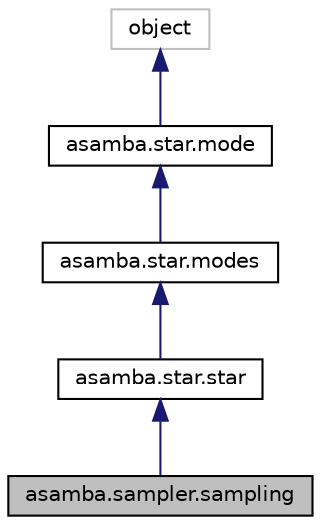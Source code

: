 digraph "asamba.sampler.sampling"
{
  edge [fontname="Helvetica",fontsize="10",labelfontname="Helvetica",labelfontsize="10"];
  node [fontname="Helvetica",fontsize="10",shape=record];
  Node7 [label="asamba.sampler.sampling",height=0.2,width=0.4,color="black", fillcolor="grey75", style="filled", fontcolor="black"];
  Node8 -> Node7 [dir="back",color="midnightblue",fontsize="10",style="solid"];
  Node8 [label="asamba.star.star",height=0.2,width=0.4,color="black", fillcolor="white", style="filled",URL="$classasamba_1_1star_1_1star.html"];
  Node9 -> Node8 [dir="back",color="midnightblue",fontsize="10",style="solid"];
  Node9 [label="asamba.star.modes",height=0.2,width=0.4,color="black", fillcolor="white", style="filled",URL="$classasamba_1_1star_1_1modes.html"];
  Node10 -> Node9 [dir="back",color="midnightblue",fontsize="10",style="solid"];
  Node10 [label="asamba.star.mode",height=0.2,width=0.4,color="black", fillcolor="white", style="filled",URL="$classasamba_1_1star_1_1mode.html"];
  Node11 -> Node10 [dir="back",color="midnightblue",fontsize="10",style="solid"];
  Node11 [label="object",height=0.2,width=0.4,color="grey75", fillcolor="white", style="filled"];
}
